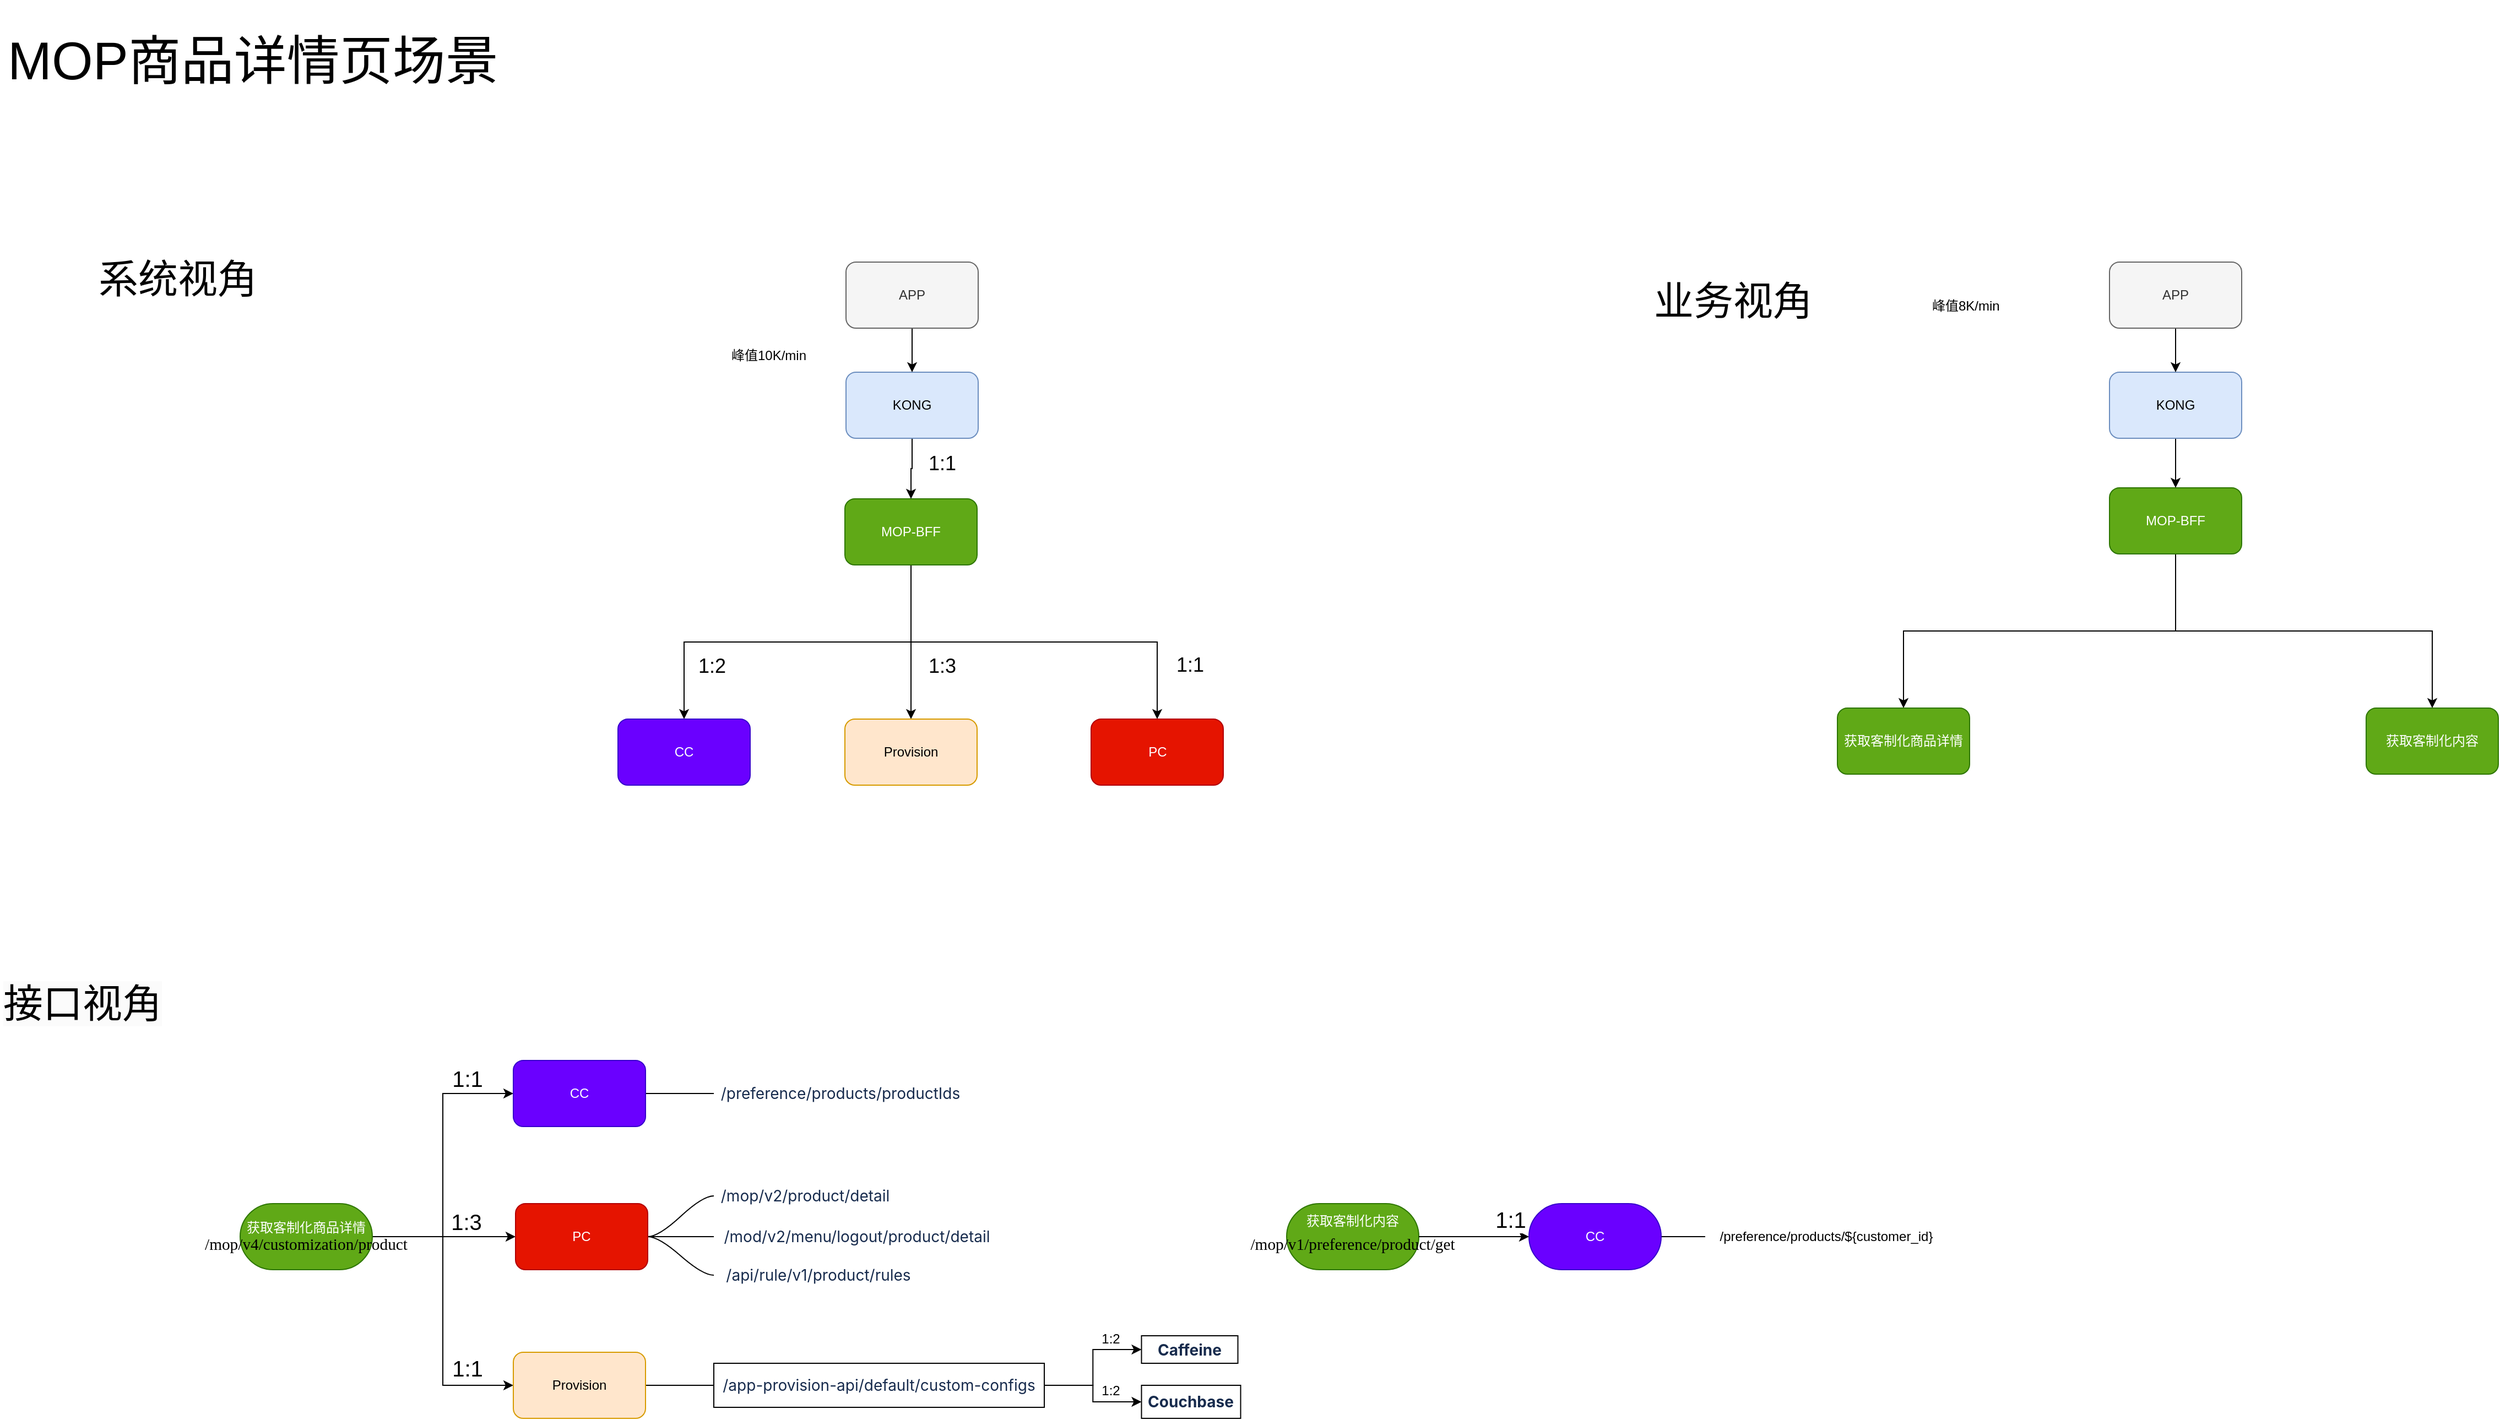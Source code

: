 <mxfile version="24.5.1" type="device">
  <diagram name="第 1 页" id="b1JaG8CMX7IKJlPEmH8c">
    <mxGraphModel dx="1915" dy="-623" grid="1" gridSize="10" guides="1" tooltips="1" connect="1" arrows="1" fold="1" page="1" pageScale="1" pageWidth="827" pageHeight="1169" math="0" shadow="0">
      <root>
        <mxCell id="0" />
        <mxCell id="1" parent="0" />
        <mxCell id="bpvDZhiT_yB0_DmH0w2s-3" value="&lt;font style=&quot;font-size: 48px;&quot;&gt;MOP商品详情页场景&lt;/font&gt;" style="text;strokeColor=none;fillColor=none;align=left;verticalAlign=middle;spacingLeft=4;spacingRight=4;overflow=hidden;points=[[0,0.5],[1,0.5]];portConstraint=eastwest;rotatable=0;whiteSpace=wrap;html=1;" parent="1" vertex="1">
          <mxGeometry x="-767.5" y="1277" width="457.5" height="110" as="geometry" />
        </mxCell>
        <mxCell id="bpvDZhiT_yB0_DmH0w2s-4" value="&lt;font style=&quot;font-size: 36px;&quot;&gt;业务视角&lt;/font&gt;" style="text;html=1;align=center;verticalAlign=middle;resizable=0;points=[];autosize=1;strokeColor=none;fillColor=none;" parent="1" vertex="1">
          <mxGeometry x="720" y="1520" width="170" height="60" as="geometry" />
        </mxCell>
        <mxCell id="bpvDZhiT_yB0_DmH0w2s-8" style="edgeStyle=orthogonalEdgeStyle;rounded=0;orthogonalLoop=1;jettySize=auto;html=1;exitX=0.5;exitY=1;exitDx=0;exitDy=0;" parent="1" source="bpvDZhiT_yB0_DmH0w2s-10" target="bpvDZhiT_yB0_DmH0w2s-17" edge="1">
          <mxGeometry relative="1" as="geometry" />
        </mxCell>
        <mxCell id="bpvDZhiT_yB0_DmH0w2s-9" style="edgeStyle=orthogonalEdgeStyle;rounded=0;orthogonalLoop=1;jettySize=auto;html=1;exitX=0.5;exitY=1;exitDx=0;exitDy=0;entryX=0.5;entryY=0;entryDx=0;entryDy=0;" parent="1" source="bpvDZhiT_yB0_DmH0w2s-10" target="bpvDZhiT_yB0_DmH0w2s-16" edge="1">
          <mxGeometry relative="1" as="geometry" />
        </mxCell>
        <mxCell id="bpvDZhiT_yB0_DmH0w2s-10" value="MOP&lt;span style=&quot;background-color: initial;&quot;&gt;-BFF&lt;/span&gt;" style="rounded=1;whiteSpace=wrap;html=1;fillColor=#60a917;strokeColor=#2D7600;fontColor=#ffffff;" parent="1" vertex="1">
          <mxGeometry x="1147" y="1720" width="120" height="60" as="geometry" />
        </mxCell>
        <mxCell id="bpvDZhiT_yB0_DmH0w2s-12" style="edgeStyle=orthogonalEdgeStyle;rounded=0;orthogonalLoop=1;jettySize=auto;html=1;exitX=0.5;exitY=1;exitDx=0;exitDy=0;entryX=0.5;entryY=0;entryDx=0;entryDy=0;" parent="1" source="bpvDZhiT_yB0_DmH0w2s-13" target="bpvDZhiT_yB0_DmH0w2s-10" edge="1">
          <mxGeometry relative="1" as="geometry" />
        </mxCell>
        <mxCell id="bpvDZhiT_yB0_DmH0w2s-13" value="KONG" style="rounded=1;whiteSpace=wrap;html=1;fillColor=#dae8fc;strokeColor=#6c8ebf;" parent="1" vertex="1">
          <mxGeometry x="1147" y="1615" width="120" height="60" as="geometry" />
        </mxCell>
        <mxCell id="bpvDZhiT_yB0_DmH0w2s-14" value="" style="edgeStyle=orthogonalEdgeStyle;rounded=0;orthogonalLoop=1;jettySize=auto;html=1;" parent="1" source="bpvDZhiT_yB0_DmH0w2s-15" target="bpvDZhiT_yB0_DmH0w2s-13" edge="1">
          <mxGeometry relative="1" as="geometry" />
        </mxCell>
        <mxCell id="bpvDZhiT_yB0_DmH0w2s-15" value="APP" style="rounded=1;whiteSpace=wrap;html=1;fillColor=#f5f5f5;strokeColor=#666666;fontColor=#333333;" parent="1" vertex="1">
          <mxGeometry x="1147" y="1515" width="120" height="60" as="geometry" />
        </mxCell>
        <mxCell id="bpvDZhiT_yB0_DmH0w2s-16" value="获取客制化商品详情" style="rounded=1;whiteSpace=wrap;html=1;fillColor=#60a917;strokeColor=#2D7600;fontColor=#ffffff;" parent="1" vertex="1">
          <mxGeometry x="900" y="1920" width="120" height="60" as="geometry" />
        </mxCell>
        <mxCell id="bpvDZhiT_yB0_DmH0w2s-17" value="获取客制化内容" style="rounded=1;whiteSpace=wrap;html=1;fillColor=#60a917;strokeColor=#2D7600;fontColor=#ffffff;" parent="1" vertex="1">
          <mxGeometry x="1380" y="1920" width="120" height="60" as="geometry" />
        </mxCell>
        <mxCell id="bpvDZhiT_yB0_DmH0w2s-24" value="&lt;font style=&quot;font-size: 36px;&quot;&gt;系统视角&lt;/font&gt;" style="text;html=1;align=center;verticalAlign=middle;resizable=0;points=[];autosize=1;strokeColor=none;fillColor=none;" parent="1" vertex="1">
          <mxGeometry x="-692" y="1500" width="170" height="60" as="geometry" />
        </mxCell>
        <mxCell id="bpvDZhiT_yB0_DmH0w2s-26" style="edgeStyle=orthogonalEdgeStyle;rounded=0;orthogonalLoop=1;jettySize=auto;html=1;exitX=0.5;exitY=1;exitDx=0;exitDy=0;entryX=0.5;entryY=0;entryDx=0;entryDy=0;" parent="1" source="bpvDZhiT_yB0_DmH0w2s-33" target="bpvDZhiT_yB0_DmH0w2s-46" edge="1">
          <mxGeometry relative="1" as="geometry" />
        </mxCell>
        <mxCell id="bpvDZhiT_yB0_DmH0w2s-29" style="edgeStyle=orthogonalEdgeStyle;rounded=0;orthogonalLoop=1;jettySize=auto;html=1;exitX=0.5;exitY=1;exitDx=0;exitDy=0;entryX=0.5;entryY=0;entryDx=0;entryDy=0;" parent="1" source="bpvDZhiT_yB0_DmH0w2s-33" target="bpvDZhiT_yB0_DmH0w2s-42" edge="1">
          <mxGeometry relative="1" as="geometry" />
        </mxCell>
        <mxCell id="bpvDZhiT_yB0_DmH0w2s-30" style="edgeStyle=orthogonalEdgeStyle;rounded=0;orthogonalLoop=1;jettySize=auto;html=1;exitX=0.5;exitY=1;exitDx=0;exitDy=0;entryX=0.5;entryY=0;entryDx=0;entryDy=0;" parent="1" source="bpvDZhiT_yB0_DmH0w2s-33" target="bpvDZhiT_yB0_DmH0w2s-48" edge="1">
          <mxGeometry relative="1" as="geometry" />
        </mxCell>
        <mxCell id="bpvDZhiT_yB0_DmH0w2s-33" value="MOP&lt;span style=&quot;background-color: initial;&quot;&gt;-BFF&lt;/span&gt;" style="rounded=1;whiteSpace=wrap;html=1;fillColor=#60a917;strokeColor=#2D7600;fontColor=#ffffff;" parent="1" vertex="1">
          <mxGeometry x="-1" y="1730" width="120" height="60" as="geometry" />
        </mxCell>
        <mxCell id="bpvDZhiT_yB0_DmH0w2s-35" style="edgeStyle=orthogonalEdgeStyle;rounded=0;orthogonalLoop=1;jettySize=auto;html=1;exitX=0.5;exitY=1;exitDx=0;exitDy=0;entryX=0.5;entryY=0;entryDx=0;entryDy=0;" parent="1" source="bpvDZhiT_yB0_DmH0w2s-36" target="bpvDZhiT_yB0_DmH0w2s-33" edge="1">
          <mxGeometry relative="1" as="geometry" />
        </mxCell>
        <mxCell id="bpvDZhiT_yB0_DmH0w2s-36" value="KONG" style="rounded=1;whiteSpace=wrap;html=1;fillColor=#dae8fc;strokeColor=#6c8ebf;" parent="1" vertex="1">
          <mxGeometry y="1615" width="120" height="60" as="geometry" />
        </mxCell>
        <mxCell id="bpvDZhiT_yB0_DmH0w2s-37" value="" style="edgeStyle=orthogonalEdgeStyle;rounded=0;orthogonalLoop=1;jettySize=auto;html=1;" parent="1" source="bpvDZhiT_yB0_DmH0w2s-38" target="bpvDZhiT_yB0_DmH0w2s-36" edge="1">
          <mxGeometry relative="1" as="geometry" />
        </mxCell>
        <mxCell id="bpvDZhiT_yB0_DmH0w2s-38" value="APP" style="rounded=1;whiteSpace=wrap;html=1;fillColor=#f5f5f5;strokeColor=#666666;fontColor=#333333;" parent="1" vertex="1">
          <mxGeometry y="1515" width="120" height="60" as="geometry" />
        </mxCell>
        <mxCell id="bpvDZhiT_yB0_DmH0w2s-39" value="峰值10K/min" style="text;strokeColor=none;fillColor=none;align=left;verticalAlign=middle;spacingLeft=4;spacingRight=4;overflow=hidden;points=[[0,0.5],[1,0.5]];portConstraint=eastwest;rotatable=0;whiteSpace=wrap;html=1;" parent="1" vertex="1">
          <mxGeometry x="-110.5" y="1585" width="80" height="30" as="geometry" />
        </mxCell>
        <mxCell id="bpvDZhiT_yB0_DmH0w2s-42" value="CC" style="rounded=1;whiteSpace=wrap;html=1;fillColor=#6a00ff;strokeColor=#3700CC;fontColor=#ffffff;" parent="1" vertex="1">
          <mxGeometry x="-207" y="1930" width="120" height="60" as="geometry" />
        </mxCell>
        <mxCell id="bpvDZhiT_yB0_DmH0w2s-46" value="Provision" style="rounded=1;whiteSpace=wrap;html=1;fillColor=#ffe6cc;strokeColor=#d79b00;" parent="1" vertex="1">
          <mxGeometry x="-1" y="1930" width="120" height="60" as="geometry" />
        </mxCell>
        <mxCell id="bpvDZhiT_yB0_DmH0w2s-48" value="PC" style="rounded=1;whiteSpace=wrap;html=1;fillColor=#e51400;strokeColor=#B20000;fontColor=#ffffff;" parent="1" vertex="1">
          <mxGeometry x="222.5" y="1930" width="120" height="60" as="geometry" />
        </mxCell>
        <mxCell id="bpvDZhiT_yB0_DmH0w2s-51" value="&lt;font style=&quot;font-size: 18px;&quot;&gt;1:2&lt;/font&gt;" style="text;html=1;align=center;verticalAlign=middle;resizable=0;points=[];autosize=1;strokeColor=none;fillColor=none;" parent="1" vertex="1">
          <mxGeometry x="-147" y="1862" width="50" height="40" as="geometry" />
        </mxCell>
        <mxCell id="bpvDZhiT_yB0_DmH0w2s-55" value="&lt;font style=&quot;font-size: 18px;&quot;&gt;1:3&lt;/font&gt;" style="text;html=1;align=center;verticalAlign=middle;resizable=0;points=[];autosize=1;strokeColor=none;fillColor=none;" parent="1" vertex="1">
          <mxGeometry x="62" y="1862" width="50" height="40" as="geometry" />
        </mxCell>
        <mxCell id="bpvDZhiT_yB0_DmH0w2s-56" value="&lt;font style=&quot;font-size: 18px;&quot;&gt;1:1&lt;/font&gt;" style="text;html=1;align=center;verticalAlign=middle;resizable=0;points=[];autosize=1;strokeColor=none;fillColor=none;" parent="1" vertex="1">
          <mxGeometry x="287" y="1861" width="50" height="40" as="geometry" />
        </mxCell>
        <mxCell id="bpvDZhiT_yB0_DmH0w2s-60" value="&lt;font style=&quot;font-size: 18px;&quot;&gt;1:1&lt;/font&gt;" style="text;html=1;align=center;verticalAlign=middle;resizable=0;points=[];autosize=1;strokeColor=none;fillColor=none;" parent="1" vertex="1">
          <mxGeometry x="62" y="1678" width="50" height="40" as="geometry" />
        </mxCell>
        <mxCell id="bpvDZhiT_yB0_DmH0w2s-62" value="峰值8K/min" style="text;strokeColor=none;fillColor=none;align=left;verticalAlign=middle;spacingLeft=4;spacingRight=4;overflow=hidden;points=[[0,0.5],[1,0.5]];portConstraint=eastwest;rotatable=0;whiteSpace=wrap;html=1;" parent="1" vertex="1">
          <mxGeometry x="980" y="1540" width="80" height="30" as="geometry" />
        </mxCell>
        <mxCell id="04mrBLzKW4orGT25ao4q-16" value="" style="edgeStyle=orthogonalEdgeStyle;rounded=0;orthogonalLoop=1;jettySize=auto;html=1;fontFamily=Helvetica;fontSize=12;fontColor=#ffffff;entryX=0;entryY=0.5;entryDx=0;entryDy=0;exitX=1;exitY=0.5;exitDx=0;exitDy=0;" parent="1" source="KYUmYlhPFAAaQfYWgjA2-1" target="UIydrZSMB_puc10azmAg-3" edge="1">
          <mxGeometry relative="1" as="geometry">
            <mxPoint x="-430" y="2400" as="sourcePoint" />
          </mxGeometry>
        </mxCell>
        <mxCell id="KYUmYlhPFAAaQfYWgjA2-5" value="&lt;font style=&quot;font-size: 20px;&quot; color=&quot;#000000&quot;&gt;1:1&lt;/font&gt;" style="edgeLabel;html=1;align=center;verticalAlign=middle;resizable=0;points=[];rounded=1;strokeColor=#2D7600;fontFamily=Helvetica;fontSize=12;fontColor=#ffffff;fillColor=#60a917;" parent="04mrBLzKW4orGT25ao4q-16" vertex="1" connectable="0">
          <mxGeometry x="0.691" y="2" relative="1" as="geometry">
            <mxPoint x="-2" y="-14" as="offset" />
          </mxGeometry>
        </mxCell>
        <mxCell id="04mrBLzKW4orGT25ao4q-17" value="" style="edgeStyle=orthogonalEdgeStyle;rounded=0;orthogonalLoop=1;jettySize=auto;html=1;fontFamily=Helvetica;fontSize=12;fontColor=#ffffff;entryX=0;entryY=0.5;entryDx=0;entryDy=0;exitX=1;exitY=0.5;exitDx=0;exitDy=0;" parent="1" source="KYUmYlhPFAAaQfYWgjA2-1" target="UIydrZSMB_puc10azmAg-1" edge="1">
          <mxGeometry relative="1" as="geometry">
            <mxPoint x="-430" y="2400" as="sourcePoint" />
          </mxGeometry>
        </mxCell>
        <mxCell id="KYUmYlhPFAAaQfYWgjA2-3" value="1:1" style="edgeLabel;html=1;align=center;verticalAlign=middle;resizable=0;points=[];rounded=1;strokeColor=#2D7600;fontFamily=Helvetica;fontSize=20;fontColor=#000000;fillColor=#60a917;" parent="04mrBLzKW4orGT25ao4q-17" vertex="1" connectable="0">
          <mxGeometry x="0.676" y="5" relative="1" as="geometry">
            <mxPoint y="-9" as="offset" />
          </mxGeometry>
        </mxCell>
        <mxCell id="04mrBLzKW4orGT25ao4q-18" value="" style="edgeStyle=orthogonalEdgeStyle;rounded=0;orthogonalLoop=1;jettySize=auto;html=1;fontFamily=Helvetica;fontSize=12;fontColor=#ffffff;exitX=1;exitY=0.5;exitDx=0;exitDy=0;entryX=0;entryY=0.5;entryDx=0;entryDy=0;" parent="1" source="KYUmYlhPFAAaQfYWgjA2-1" target="UIydrZSMB_puc10azmAg-2" edge="1">
          <mxGeometry relative="1" as="geometry">
            <mxPoint x="-430" y="2400" as="sourcePoint" />
          </mxGeometry>
        </mxCell>
        <mxCell id="KYUmYlhPFAAaQfYWgjA2-4" value="&lt;font style=&quot;font-size: 20px;&quot; color=&quot;#000000&quot;&gt;1:3&lt;/font&gt;" style="edgeLabel;html=1;align=center;verticalAlign=middle;resizable=0;points=[];rounded=1;strokeColor=#2D7600;fontFamily=Helvetica;fontSize=12;fontColor=#ffffff;fillColor=#60a917;" parent="04mrBLzKW4orGT25ao4q-18" vertex="1" connectable="0">
          <mxGeometry x="0.309" y="7" relative="1" as="geometry">
            <mxPoint y="-7" as="offset" />
          </mxGeometry>
        </mxCell>
        <mxCell id="bpvDZhiT_yB0_DmH0w2s-70" value="&lt;span style=&quot;color: rgb(0, 0, 0); font-family: Helvetica; font-size: 36px; font-style: normal; font-variant-ligatures: normal; font-variant-caps: normal; font-weight: 400; letter-spacing: normal; orphans: 2; text-align: center; text-indent: 0px; text-transform: none; widows: 2; word-spacing: 0px; -webkit-text-stroke-width: 0px; white-space: nowrap; background-color: rgb(251, 251, 251); text-decoration-thickness: initial; text-decoration-style: initial; text-decoration-color: initial; display: inline !important; float: none;&quot;&gt;接口视角&lt;/span&gt;" style="text;whiteSpace=wrap;html=1;" parent="1" vertex="1">
          <mxGeometry x="-767.5" y="2160" width="180" height="70" as="geometry" />
        </mxCell>
        <mxCell id="04mrBLzKW4orGT25ao4q-4" value="" style="edgeStyle=entityRelationEdgeStyle;startArrow=none;endArrow=none;segment=10;curved=1;sourcePerimeterSpacing=0;targetPerimeterSpacing=0;rounded=0;fontFamily=Helvetica;fontSize=12;fontColor=default;exitX=0;exitY=0.5;exitDx=0;exitDy=0;entryX=1;entryY=0.5;entryDx=0;entryDy=0;" parent="1" source="04mrBLzKW4orGT25ao4q-13" target="UIydrZSMB_puc10azmAg-2" edge="1">
          <mxGeometry relative="1" as="geometry">
            <mxPoint x="-80" y="2460" as="sourcePoint" />
          </mxGeometry>
        </mxCell>
        <mxCell id="04mrBLzKW4orGT25ao4q-23" value="" style="edgeStyle=entityRelationEdgeStyle;rounded=0;orthogonalLoop=1;jettySize=auto;html=1;startArrow=none;endArrow=none;segment=10;curved=1;sourcePerimeterSpacing=0;targetPerimeterSpacing=0;fontFamily=Helvetica;fontSize=12;fontColor=#ffffff;exitX=1;exitY=0.5;exitDx=0;exitDy=0;entryX=0;entryY=0.5;entryDx=0;entryDy=0;" parent="1" source="UIydrZSMB_puc10azmAg-3" target="UIydrZSMB_puc10azmAg-4" edge="1">
          <mxGeometry relative="1" as="geometry">
            <mxPoint x="-100" y="2535" as="targetPoint" />
            <Array as="points">
              <mxPoint x="-120" y="2535" />
              <mxPoint x="-80" y="2535" />
              <mxPoint x="-80" y="2535" />
            </Array>
          </mxGeometry>
        </mxCell>
        <mxCell id="04mrBLzKW4orGT25ao4q-8" value="" style="edgeStyle=entityRelationEdgeStyle;startArrow=none;endArrow=none;segment=10;curved=1;sourcePerimeterSpacing=0;targetPerimeterSpacing=0;rounded=0;fontFamily=Helvetica;fontSize=12;fontColor=#ffffff;entryX=1;entryY=0.5;entryDx=0;entryDy=0;exitX=0;exitY=0.5;exitDx=0;exitDy=0;" parent="1" source="04mrBLzKW4orGT25ao4q-15" target="UIydrZSMB_puc10azmAg-2" edge="1">
          <mxGeometry relative="1" as="geometry">
            <mxPoint x="-74" y="2610" as="sourcePoint" />
            <mxPoint x="-160" y="2450" as="targetPoint" />
          </mxGeometry>
        </mxCell>
        <mxCell id="04mrBLzKW4orGT25ao4q-9" value="&lt;span style=&quot;color: rgb(23, 43, 77); font-family: -apple-system, &amp;quot;system-ui&amp;quot;, &amp;quot;Segoe UI&amp;quot;, Roboto, Oxygen, Ubuntu, &amp;quot;Fira Sans&amp;quot;, &amp;quot;Droid Sans&amp;quot;, &amp;quot;Helvetica Neue&amp;quot;, sans-serif; text-align: left; background-color: rgb(255, 255, 255);&quot;&gt;/preference/products/productIds&lt;/span&gt;" style="text;html=1;align=center;verticalAlign=middle;whiteSpace=wrap;rounded=0;fontFamily=Helvetica;fontSize=14;fontColor=#ffffff;labelBorderColor=none;fontStyle=0;autosize=1;" parent="1" vertex="1">
          <mxGeometry x="-120" y="2255" width="230" height="30" as="geometry" />
        </mxCell>
        <mxCell id="04mrBLzKW4orGT25ao4q-11" value="&lt;span style=&quot;color: rgb(23, 43, 77); font-family: -apple-system, system-ui, &amp;quot;Segoe UI&amp;quot;, Roboto, Oxygen, Ubuntu, &amp;quot;Fira Sans&amp;quot;, &amp;quot;Droid Sans&amp;quot;, &amp;quot;Helvetica Neue&amp;quot;, sans-serif; text-align: left; background-color: rgb(255, 255, 255);&quot;&gt;/mod/v2/menu/logout/product/detail&lt;/span&gt;" style="text;html=1;align=center;verticalAlign=middle;whiteSpace=wrap;rounded=0;fontFamily=Helvetica;fontSize=14;fontColor=#ffffff;labelBorderColor=none;fontStyle=0;autosize=1;" parent="1" vertex="1">
          <mxGeometry x="-120" y="2385" width="260" height="30" as="geometry" />
        </mxCell>
        <mxCell id="04mrBLzKW4orGT25ao4q-13" value="&lt;div style=&quot;text-align: left;&quot;&gt;&lt;span style=&quot;color: rgb(23, 43, 77); font-family: -apple-system, system-ui, &amp;quot;Segoe UI&amp;quot;, Roboto, Oxygen, Ubuntu, &amp;quot;Fira Sans&amp;quot;, &amp;quot;Droid Sans&amp;quot;, &amp;quot;Helvetica Neue&amp;quot;, sans-serif; background-color: initial;&quot;&gt;/mop/v2/product/detail&amp;nbsp;&lt;/span&gt;&lt;/div&gt;" style="text;html=1;align=center;verticalAlign=middle;whiteSpace=wrap;rounded=0;fontFamily=Helvetica;fontSize=14;fontColor=#ffffff;labelBorderColor=none;fontStyle=0;autosize=1;" parent="1" vertex="1">
          <mxGeometry x="-120" y="2348" width="170" height="30" as="geometry" />
        </mxCell>
        <mxCell id="04mrBLzKW4orGT25ao4q-15" value="&lt;span style=&quot;color: rgb(23, 43, 77); font-family: -apple-system, &amp;quot;system-ui&amp;quot;, &amp;quot;Segoe UI&amp;quot;, Roboto, Oxygen, Ubuntu, &amp;quot;Fira Sans&amp;quot;, &amp;quot;Droid Sans&amp;quot;, &amp;quot;Helvetica Neue&amp;quot;, sans-serif; text-align: left; background-color: rgb(255, 255, 255);&quot;&gt;/api/rule/v1/product/rules&lt;/span&gt;" style="text;html=1;align=center;verticalAlign=middle;whiteSpace=wrap;rounded=0;fontFamily=Helvetica;fontSize=14;fontColor=#ffffff;labelBorderColor=none;fontStyle=0;autosize=1;" parent="1" vertex="1">
          <mxGeometry x="-120" y="2420" width="190" height="30" as="geometry" />
        </mxCell>
        <mxCell id="04mrBLzKW4orGT25ao4q-20" value="" style="edgeStyle=entityRelationEdgeStyle;rounded=0;orthogonalLoop=1;jettySize=auto;html=1;startArrow=none;endArrow=none;segment=10;curved=1;sourcePerimeterSpacing=0;targetPerimeterSpacing=0;fontFamily=Helvetica;fontSize=12;fontColor=#ffffff;entryX=0;entryY=0.5;entryDx=0;entryDy=0;" parent="1" target="04mrBLzKW4orGT25ao4q-9" edge="1">
          <mxGeometry relative="1" as="geometry">
            <mxPoint x="-182" y="2270" as="sourcePoint" />
            <mxPoint x="-120" y="2270" as="targetPoint" />
          </mxGeometry>
        </mxCell>
        <mxCell id="04mrBLzKW4orGT25ao4q-21" value="" style="endArrow=none;html=1;rounded=0;fontFamily=Helvetica;fontSize=12;fontColor=#ffffff;exitX=1;exitY=0.5;exitDx=0;exitDy=0;entryX=0;entryY=0.5;entryDx=0;entryDy=0;" parent="1" source="UIydrZSMB_puc10azmAg-2" target="04mrBLzKW4orGT25ao4q-11" edge="1">
          <mxGeometry width="50" height="50" relative="1" as="geometry">
            <mxPoint x="-70" y="2490" as="sourcePoint" />
            <mxPoint x="-20" y="2440" as="targetPoint" />
          </mxGeometry>
        </mxCell>
        <mxCell id="KYUmYlhPFAAaQfYWgjA2-1" value="获取客制化商品详情&lt;br&gt;&lt;span style=&quot;letter-spacing: 0pt; background-color: initial; font-size: 11pt; font-family: 等线; text-align: start;&quot;&gt;&lt;font color=&quot;#000000&quot;&gt;/mop/v4/customization/product&lt;/font&gt;&lt;/span&gt;" style="whiteSpace=wrap;html=1;rounded=1;arcSize=50;align=center;verticalAlign=middle;strokeWidth=1;autosize=0;spacing=4;treeFolding=1;treeMoving=1;newEdgeStyle={&quot;edgeStyle&quot;:&quot;entityRelationEdgeStyle&quot;,&quot;startArrow&quot;:&quot;none&quot;,&quot;endArrow&quot;:&quot;none&quot;,&quot;segment&quot;:10,&quot;curved&quot;:1,&quot;sourcePerimeterSpacing&quot;:0,&quot;targetPerimeterSpacing&quot;:0};strokeColor=#2D7600;fontFamily=Helvetica;fontSize=12;fontColor=#ffffff;fillColor=#60a917;" parent="1" vertex="1">
          <mxGeometry x="-550" y="2370" width="120" height="60" as="geometry" />
        </mxCell>
        <mxCell id="KYUmYlhPFAAaQfYWgjA2-6" value="获取客制化内容&lt;br&gt;&lt;div style=&quot;color: rgb(0, 0, 0); font-size: medium; text-align: start;&quot; data-hash=&quot;16d39a5b071669c2bc043460d72533dd&quot; data-version=&quot;3.0.0&quot;&gt;&lt;/div&gt;&lt;div style=&quot;color: rgb(0, 0, 0); font-size: medium; text-align: start;&quot; class=&quot;document&quot;&gt;&lt;div class=&quot;section&quot;&gt;&lt;p style=&quot;margin: 3pt 0pt; font-family: 等线; font-size: 12pt; line-height: 20.8px;&quot; class=&quot;paragraph text-align-type-left&quot;&gt;&lt;span style=&quot;font-size: 11pt; letter-spacing: 0pt; vertical-align: baseline;&quot; data-font-family=&quot;default&quot;&gt;/mop/v1/preference/product/get&lt;/span&gt;&lt;/p&gt;&lt;/div&gt;&lt;/div&gt;" style="whiteSpace=wrap;html=1;rounded=1;arcSize=50;align=center;verticalAlign=middle;strokeWidth=1;autosize=0;spacing=4;treeFolding=1;treeMoving=1;newEdgeStyle={&quot;edgeStyle&quot;:&quot;entityRelationEdgeStyle&quot;,&quot;startArrow&quot;:&quot;none&quot;,&quot;endArrow&quot;:&quot;none&quot;,&quot;segment&quot;:10,&quot;curved&quot;:1,&quot;sourcePerimeterSpacing&quot;:0,&quot;targetPerimeterSpacing&quot;:0};strokeColor=#2D7600;fontFamily=Helvetica;fontSize=12;fontColor=#ffffff;fillColor=#60a917;" parent="1" vertex="1">
          <mxGeometry x="400" y="2370" width="120" height="60" as="geometry" />
        </mxCell>
        <mxCell id="KYUmYlhPFAAaQfYWgjA2-13" value="" style="edgeStyle=entityRelationEdgeStyle;rounded=0;orthogonalLoop=1;jettySize=auto;html=1;startArrow=none;endArrow=none;segment=10;curved=1;sourcePerimeterSpacing=0;targetPerimeterSpacing=0;fontFamily=Helvetica;fontSize=12;fontColor=#ffffff;" parent="1" source="KYUmYlhPFAAaQfYWgjA2-9" target="KYUmYlhPFAAaQfYWgjA2-12" edge="1">
          <mxGeometry relative="1" as="geometry" />
        </mxCell>
        <mxCell id="KYUmYlhPFAAaQfYWgjA2-9" value="CC" style="whiteSpace=wrap;html=1;rounded=1;arcSize=50;align=center;verticalAlign=middle;strokeWidth=1;autosize=0;spacing=4;treeFolding=1;treeMoving=1;newEdgeStyle={&quot;edgeStyle&quot;:&quot;entityRelationEdgeStyle&quot;,&quot;startArrow&quot;:&quot;none&quot;,&quot;endArrow&quot;:&quot;none&quot;,&quot;segment&quot;:10,&quot;curved&quot;:1,&quot;sourcePerimeterSpacing&quot;:0,&quot;targetPerimeterSpacing&quot;:0};strokeColor=#3700CC;fontFamily=Helvetica;fontSize=12;fontColor=#ffffff;fillColor=#6a00ff;" parent="1" vertex="1">
          <mxGeometry x="620" y="2370" width="120" height="60" as="geometry" />
        </mxCell>
        <mxCell id="KYUmYlhPFAAaQfYWgjA2-12" value="&lt;font color=&quot;#000000&quot;&gt;/preference/products/${customer_id}&lt;/font&gt;" style="text;html=1;align=center;verticalAlign=middle;whiteSpace=wrap;rounded=0;fontFamily=Helvetica;fontSize=12;fontColor=#ffffff;autosize=1;" parent="1" vertex="1">
          <mxGeometry x="780" y="2385" width="220" height="30" as="geometry" />
        </mxCell>
        <mxCell id="KYUmYlhPFAAaQfYWgjA2-15" value="" style="edgeStyle=orthogonalEdgeStyle;rounded=0;orthogonalLoop=1;jettySize=auto;html=1;fontFamily=Helvetica;fontSize=12;fontColor=#ffffff;entryX=0;entryY=0.5;entryDx=0;entryDy=0;exitX=1;exitY=0.5;exitDx=0;exitDy=0;" parent="1" source="KYUmYlhPFAAaQfYWgjA2-6" target="KYUmYlhPFAAaQfYWgjA2-9" edge="1">
          <mxGeometry relative="1" as="geometry">
            <mxPoint x="286" y="2415" as="sourcePoint" />
            <mxPoint x="414" y="2535" as="targetPoint" />
          </mxGeometry>
        </mxCell>
        <mxCell id="KYUmYlhPFAAaQfYWgjA2-16" value="&lt;font style=&quot;font-size: 20px;&quot; color=&quot;#000000&quot;&gt;1:1&lt;/font&gt;" style="edgeLabel;html=1;align=center;verticalAlign=middle;resizable=0;points=[];rounded=1;strokeColor=#2D7600;fontFamily=Helvetica;fontSize=12;fontColor=#ffffff;fillColor=#60a917;" parent="KYUmYlhPFAAaQfYWgjA2-15" vertex="1" connectable="0">
          <mxGeometry x="0.691" y="2" relative="1" as="geometry">
            <mxPoint x="-2" y="-14" as="offset" />
          </mxGeometry>
        </mxCell>
        <mxCell id="UIydrZSMB_puc10azmAg-1" value="CC" style="rounded=1;whiteSpace=wrap;html=1;fillColor=#6a00ff;strokeColor=#3700CC;fontColor=#ffffff;" vertex="1" parent="1">
          <mxGeometry x="-302" y="2240" width="120" height="60" as="geometry" />
        </mxCell>
        <mxCell id="UIydrZSMB_puc10azmAg-2" value="PC" style="rounded=1;whiteSpace=wrap;html=1;fillColor=#e51400;strokeColor=#B20000;fontColor=#ffffff;" vertex="1" parent="1">
          <mxGeometry x="-300" y="2370" width="120" height="60" as="geometry" />
        </mxCell>
        <mxCell id="UIydrZSMB_puc10azmAg-3" value="Provision" style="rounded=1;whiteSpace=wrap;html=1;fillColor=#ffe6cc;strokeColor=#d79b00;" vertex="1" parent="1">
          <mxGeometry x="-302" y="2505" width="120" height="60" as="geometry" />
        </mxCell>
        <mxCell id="UIydrZSMB_puc10azmAg-9" style="edgeStyle=orthogonalEdgeStyle;rounded=0;orthogonalLoop=1;jettySize=auto;html=1;exitX=1;exitY=0.5;exitDx=0;exitDy=0;entryX=0;entryY=0.5;entryDx=0;entryDy=0;" edge="1" parent="1" source="UIydrZSMB_puc10azmAg-4" target="UIydrZSMB_puc10azmAg-7">
          <mxGeometry relative="1" as="geometry" />
        </mxCell>
        <mxCell id="UIydrZSMB_puc10azmAg-10" style="edgeStyle=orthogonalEdgeStyle;rounded=0;orthogonalLoop=1;jettySize=auto;html=1;exitX=1;exitY=0.5;exitDx=0;exitDy=0;entryX=0;entryY=0.5;entryDx=0;entryDy=0;" edge="1" parent="1" source="UIydrZSMB_puc10azmAg-4" target="UIydrZSMB_puc10azmAg-8">
          <mxGeometry relative="1" as="geometry" />
        </mxCell>
        <mxCell id="UIydrZSMB_puc10azmAg-4" value="&lt;span style=&quot;color: rgb(23, 43, 77); font-family: -apple-system, system-ui, &amp;quot;Segoe UI&amp;quot;, Roboto, Oxygen, Ubuntu, &amp;quot;Fira Sans&amp;quot;, &amp;quot;Droid Sans&amp;quot;, &amp;quot;Helvetica Neue&amp;quot;, sans-serif; font-size: 14px; text-align: left; background-color: rgb(255, 255, 255);&quot;&gt;/app-provision-api/default/custom-configs&lt;/span&gt;" style="whiteSpace=wrap;html=1;" vertex="1" parent="1">
          <mxGeometry x="-120" y="2515" width="300" height="40" as="geometry" />
        </mxCell>
        <mxCell id="UIydrZSMB_puc10azmAg-7" value="&lt;span style=&quot;color: rgb(23, 43, 77); font-family: -apple-system, BlinkMacSystemFont, &amp;quot;Segoe UI&amp;quot;, Roboto, Oxygen, Ubuntu, &amp;quot;Fira Sans&amp;quot;, &amp;quot;Droid Sans&amp;quot;, &amp;quot;Helvetica Neue&amp;quot;, sans-serif; font-size: 14px; font-weight: 700; text-align: left; background-color: rgb(255, 255, 255);&quot;&gt;Caffeine&lt;/span&gt;" style="whiteSpace=wrap;html=1;" vertex="1" parent="1">
          <mxGeometry x="268.25" y="2490" width="87.5" height="25" as="geometry" />
        </mxCell>
        <mxCell id="UIydrZSMB_puc10azmAg-8" value="&lt;span style=&quot;color: rgb(23, 43, 77); font-family: -apple-system, BlinkMacSystemFont, &amp;quot;Segoe UI&amp;quot;, Roboto, Oxygen, Ubuntu, &amp;quot;Fira Sans&amp;quot;, &amp;quot;Droid Sans&amp;quot;, &amp;quot;Helvetica Neue&amp;quot;, sans-serif; font-size: 14px; font-weight: 700; text-align: left; background-color: rgb(255, 255, 255);&quot;&gt;Couchbase&lt;/span&gt;" style="whiteSpace=wrap;html=1;" vertex="1" parent="1">
          <mxGeometry x="268.25" y="2535" width="90" height="30" as="geometry" />
        </mxCell>
        <mxCell id="UIydrZSMB_puc10azmAg-11" value="1:2" style="text;html=1;align=center;verticalAlign=middle;resizable=0;points=[];autosize=1;strokeColor=none;fillColor=none;" vertex="1" parent="1">
          <mxGeometry x="220" y="2478" width="40" height="30" as="geometry" />
        </mxCell>
        <mxCell id="UIydrZSMB_puc10azmAg-12" value="1:2" style="text;html=1;align=center;verticalAlign=middle;resizable=0;points=[];autosize=1;strokeColor=none;fillColor=none;" vertex="1" parent="1">
          <mxGeometry x="220" y="2525" width="40" height="30" as="geometry" />
        </mxCell>
      </root>
    </mxGraphModel>
  </diagram>
</mxfile>
